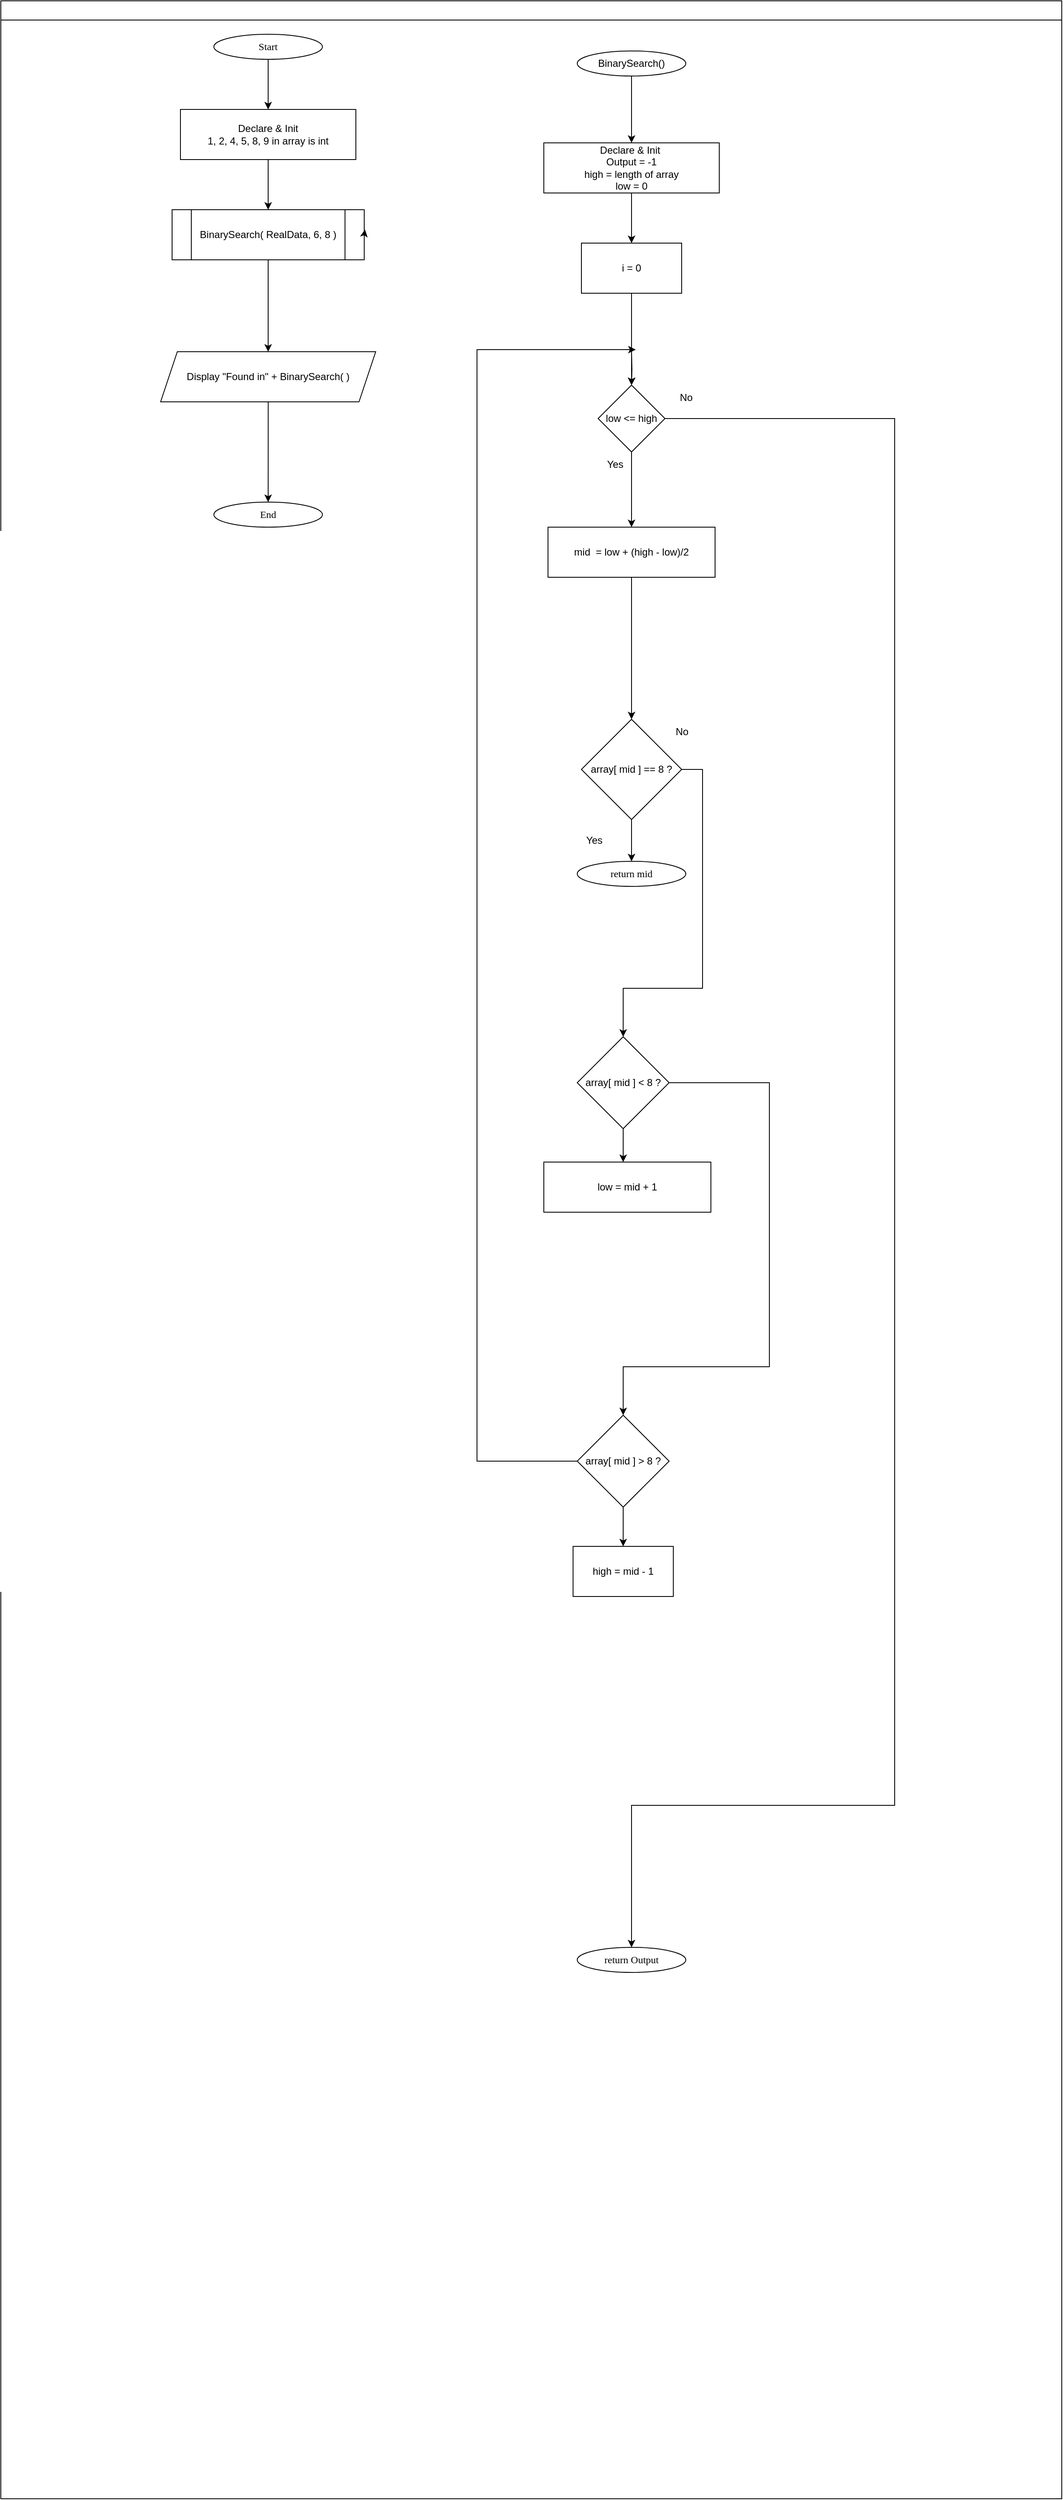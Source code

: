 <mxfile version="25.0.3">
  <diagram id="C5RBs43oDa-KdzZeNtuy" name="Page-1">
    <mxGraphModel dx="1917" dy="596" grid="1" gridSize="10" guides="1" tooltips="1" connect="1" arrows="1" fold="1" page="1" pageScale="1" pageWidth="827" pageHeight="1169" math="0" shadow="0">
      <root>
        <mxCell id="WIyWlLk6GJQsqaUBKTNV-0" />
        <mxCell id="WIyWlLk6GJQsqaUBKTNV-1" parent="WIyWlLk6GJQsqaUBKTNV-0" />
        <mxCell id="mvioNwK95yMqdUQ73LqQ-36" value="" style="swimlane;fontFamily=Sarabun;fontSource=https%3A%2F%2Ffonts.googleapis.com%2Fcss%3Ffamily%3DSarabun;" parent="WIyWlLk6GJQsqaUBKTNV-1" vertex="1">
          <mxGeometry x="-740" y="60" width="1270" height="2990" as="geometry" />
        </mxCell>
        <mxCell id="pXdczCPLqUhGzNIIeVMN-3" style="edgeStyle=orthogonalEdgeStyle;rounded=0;orthogonalLoop=1;jettySize=auto;html=1;" parent="mvioNwK95yMqdUQ73LqQ-36" source="mvioNwK95yMqdUQ73LqQ-35" edge="1">
          <mxGeometry relative="1" as="geometry">
            <mxPoint x="320" y="130" as="targetPoint" />
          </mxGeometry>
        </mxCell>
        <mxCell id="mvioNwK95yMqdUQ73LqQ-35" value="&lt;font data-font-src=&quot;https://fonts.googleapis.com/css?family=Sarabun&quot; face=&quot;Sarabun&quot;&gt;Start&lt;/font&gt;" style="ellipse;whiteSpace=wrap;html=1;" parent="mvioNwK95yMqdUQ73LqQ-36" vertex="1">
          <mxGeometry x="255" y="40" width="130" height="30" as="geometry" />
        </mxCell>
        <mxCell id="LV1sZ-8iKnYQwLrWcCL2-1" style="edgeStyle=orthogonalEdgeStyle;rounded=0;orthogonalLoop=1;jettySize=auto;html=1;" parent="mvioNwK95yMqdUQ73LqQ-36" source="LV1sZ-8iKnYQwLrWcCL2-0" edge="1">
          <mxGeometry relative="1" as="geometry">
            <mxPoint x="320" y="250" as="targetPoint" />
          </mxGeometry>
        </mxCell>
        <mxCell id="LV1sZ-8iKnYQwLrWcCL2-0" value="Declare &amp;amp; Init&lt;div&gt;1, 2, 4, 5, 8, 9 in array is int&lt;/div&gt;" style="rounded=0;whiteSpace=wrap;html=1;" parent="mvioNwK95yMqdUQ73LqQ-36" vertex="1">
          <mxGeometry x="215" y="130" width="210" height="60" as="geometry" />
        </mxCell>
        <mxCell id="LV1sZ-8iKnYQwLrWcCL2-3" style="edgeStyle=orthogonalEdgeStyle;rounded=0;orthogonalLoop=1;jettySize=auto;html=1;" parent="mvioNwK95yMqdUQ73LqQ-36" source="LV1sZ-8iKnYQwLrWcCL2-2" edge="1">
          <mxGeometry relative="1" as="geometry">
            <mxPoint x="320" y="420" as="targetPoint" />
          </mxGeometry>
        </mxCell>
        <mxCell id="LV1sZ-8iKnYQwLrWcCL2-2" value="BinarySearch( RealData, 6, 8 )" style="shape=process;whiteSpace=wrap;html=1;backgroundOutline=1;" parent="mvioNwK95yMqdUQ73LqQ-36" vertex="1">
          <mxGeometry x="205" y="250" width="230" height="60" as="geometry" />
        </mxCell>
        <mxCell id="LV1sZ-8iKnYQwLrWcCL2-50" style="edgeStyle=orthogonalEdgeStyle;rounded=0;orthogonalLoop=1;jettySize=auto;html=1;" parent="mvioNwK95yMqdUQ73LqQ-36" source="LV1sZ-8iKnYQwLrWcCL2-4" edge="1">
          <mxGeometry relative="1" as="geometry">
            <mxPoint x="320" y="600" as="targetPoint" />
          </mxGeometry>
        </mxCell>
        <mxCell id="LV1sZ-8iKnYQwLrWcCL2-4" value="Display &quot;Found in&quot; + BinarySearch( )" style="shape=parallelogram;perimeter=parallelogramPerimeter;whiteSpace=wrap;html=1;fixedSize=1;" parent="mvioNwK95yMqdUQ73LqQ-36" vertex="1">
          <mxGeometry x="191.25" y="420" width="257.5" height="60" as="geometry" />
        </mxCell>
        <mxCell id="LV1sZ-8iKnYQwLrWcCL2-7" style="edgeStyle=orthogonalEdgeStyle;rounded=0;orthogonalLoop=1;jettySize=auto;html=1;" parent="mvioNwK95yMqdUQ73LqQ-36" source="LV1sZ-8iKnYQwLrWcCL2-5" edge="1">
          <mxGeometry relative="1" as="geometry">
            <mxPoint x="755" y="170" as="targetPoint" />
          </mxGeometry>
        </mxCell>
        <mxCell id="LV1sZ-8iKnYQwLrWcCL2-5" value="BinarySearch()" style="ellipse;whiteSpace=wrap;html=1;" parent="mvioNwK95yMqdUQ73LqQ-36" vertex="1">
          <mxGeometry x="690" y="60" width="130" height="30" as="geometry" />
        </mxCell>
        <mxCell id="LV1sZ-8iKnYQwLrWcCL2-8" style="edgeStyle=orthogonalEdgeStyle;rounded=0;orthogonalLoop=1;jettySize=auto;html=1;" parent="mvioNwK95yMqdUQ73LqQ-36" source="LV1sZ-8iKnYQwLrWcCL2-6" edge="1">
          <mxGeometry relative="1" as="geometry">
            <mxPoint x="755" y="290" as="targetPoint" />
          </mxGeometry>
        </mxCell>
        <mxCell id="LV1sZ-8iKnYQwLrWcCL2-6" value="Declare &amp;amp; Init&amp;nbsp;&lt;div&gt;Output = -1&lt;/div&gt;&lt;div&gt;high = length of array&lt;/div&gt;&lt;div&gt;low = 0&lt;/div&gt;" style="rounded=0;whiteSpace=wrap;html=1;" parent="mvioNwK95yMqdUQ73LqQ-36" vertex="1">
          <mxGeometry x="650" y="170" width="210" height="60" as="geometry" />
        </mxCell>
        <mxCell id="6QENshx7tFi7yLKN-1VB-13" style="edgeStyle=orthogonalEdgeStyle;rounded=0;orthogonalLoop=1;jettySize=auto;html=1;entryX=0.5;entryY=0;entryDx=0;entryDy=0;" edge="1" parent="mvioNwK95yMqdUQ73LqQ-36" source="LV1sZ-8iKnYQwLrWcCL2-9" target="LV1sZ-8iKnYQwLrWcCL2-11">
          <mxGeometry relative="1" as="geometry" />
        </mxCell>
        <mxCell id="LV1sZ-8iKnYQwLrWcCL2-9" value="i = 0" style="rounded=0;whiteSpace=wrap;html=1;" parent="mvioNwK95yMqdUQ73LqQ-36" vertex="1">
          <mxGeometry x="695" y="290" width="120" height="60" as="geometry" />
        </mxCell>
        <mxCell id="LV1sZ-8iKnYQwLrWcCL2-46" style="edgeStyle=orthogonalEdgeStyle;rounded=0;orthogonalLoop=1;jettySize=auto;html=1;entryX=0.5;entryY=0;entryDx=0;entryDy=0;" parent="mvioNwK95yMqdUQ73LqQ-36" source="LV1sZ-8iKnYQwLrWcCL2-11" target="LV1sZ-8iKnYQwLrWcCL2-45" edge="1">
          <mxGeometry relative="1" as="geometry">
            <Array as="points">
              <mxPoint x="1070" y="500" />
              <mxPoint x="1070" y="2160" />
              <mxPoint x="755" y="2160" />
            </Array>
          </mxGeometry>
        </mxCell>
        <mxCell id="6QENshx7tFi7yLKN-1VB-1" style="edgeStyle=orthogonalEdgeStyle;rounded=0;orthogonalLoop=1;jettySize=auto;html=1;" edge="1" parent="mvioNwK95yMqdUQ73LqQ-36" source="LV1sZ-8iKnYQwLrWcCL2-11">
          <mxGeometry relative="1" as="geometry">
            <mxPoint x="755" y="630" as="targetPoint" />
          </mxGeometry>
        </mxCell>
        <mxCell id="LV1sZ-8iKnYQwLrWcCL2-11" value="low &amp;lt;= high" style="rhombus;whiteSpace=wrap;html=1;" parent="mvioNwK95yMqdUQ73LqQ-36" vertex="1">
          <mxGeometry x="715" y="460" width="80" height="80" as="geometry" />
        </mxCell>
        <mxCell id="LV1sZ-8iKnYQwLrWcCL2-13" value="&lt;font data-font-src=&quot;https://fonts.googleapis.com/css?family=Sarabun&quot; face=&quot;Sarabun&quot;&gt;return mid&lt;/font&gt;" style="ellipse;whiteSpace=wrap;html=1;" parent="mvioNwK95yMqdUQ73LqQ-36" vertex="1">
          <mxGeometry x="690" y="1030" width="130" height="30" as="geometry" />
        </mxCell>
        <mxCell id="LV1sZ-8iKnYQwLrWcCL2-17" style="edgeStyle=orthogonalEdgeStyle;rounded=0;orthogonalLoop=1;jettySize=auto;html=1;" parent="mvioNwK95yMqdUQ73LqQ-36" source="LV1sZ-8iKnYQwLrWcCL2-16" edge="1">
          <mxGeometry relative="1" as="geometry">
            <mxPoint x="755" y="1030" as="targetPoint" />
          </mxGeometry>
        </mxCell>
        <mxCell id="LV1sZ-8iKnYQwLrWcCL2-16" value="array[ mid ] == 8 ?" style="rhombus;whiteSpace=wrap;html=1;" parent="mvioNwK95yMqdUQ73LqQ-36" vertex="1">
          <mxGeometry x="695" y="860" width="120" height="120" as="geometry" />
        </mxCell>
        <mxCell id="LV1sZ-8iKnYQwLrWcCL2-18" value="Yes" style="text;html=1;align=center;verticalAlign=middle;resizable=0;points=[];autosize=1;strokeColor=none;fillColor=none;" parent="mvioNwK95yMqdUQ73LqQ-36" vertex="1">
          <mxGeometry x="690" y="990" width="40" height="30" as="geometry" />
        </mxCell>
        <mxCell id="LV1sZ-8iKnYQwLrWcCL2-39" value="Yes" style="text;html=1;align=center;verticalAlign=middle;resizable=0;points=[];autosize=1;strokeColor=none;fillColor=none;" parent="mvioNwK95yMqdUQ73LqQ-36" vertex="1">
          <mxGeometry x="715" y="540" width="40" height="30" as="geometry" />
        </mxCell>
        <mxCell id="LV1sZ-8iKnYQwLrWcCL2-43" style="edgeStyle=orthogonalEdgeStyle;rounded=0;orthogonalLoop=1;jettySize=auto;html=1;entryX=0.5;entryY=0;entryDx=0;entryDy=0;" parent="mvioNwK95yMqdUQ73LqQ-36" target="LV1sZ-8iKnYQwLrWcCL2-11" edge="1">
          <mxGeometry relative="1" as="geometry">
            <mxPoint x="755" y="420" as="sourcePoint" />
          </mxGeometry>
        </mxCell>
        <mxCell id="LV1sZ-8iKnYQwLrWcCL2-45" value="&lt;font data-font-src=&quot;https://fonts.googleapis.com/css?family=Sarabun&quot; face=&quot;Sarabun&quot;&gt;return Output&lt;/font&gt;" style="ellipse;whiteSpace=wrap;html=1;" parent="mvioNwK95yMqdUQ73LqQ-36" vertex="1">
          <mxGeometry x="690" y="2330" width="130" height="30" as="geometry" />
        </mxCell>
        <mxCell id="LV1sZ-8iKnYQwLrWcCL2-47" value="No" style="text;html=1;align=center;verticalAlign=middle;resizable=0;points=[];autosize=1;strokeColor=none;fillColor=none;" parent="mvioNwK95yMqdUQ73LqQ-36" vertex="1">
          <mxGeometry x="800" y="460" width="40" height="30" as="geometry" />
        </mxCell>
        <mxCell id="LV1sZ-8iKnYQwLrWcCL2-48" value="No" style="text;html=1;align=center;verticalAlign=middle;resizable=0;points=[];autosize=1;strokeColor=none;fillColor=none;" parent="mvioNwK95yMqdUQ73LqQ-36" vertex="1">
          <mxGeometry x="795" y="860" width="40" height="30" as="geometry" />
        </mxCell>
        <mxCell id="LV1sZ-8iKnYQwLrWcCL2-51" value="&lt;font data-font-src=&quot;https://fonts.googleapis.com/css?family=Sarabun&quot; face=&quot;Sarabun&quot;&gt;End&lt;/font&gt;" style="ellipse;whiteSpace=wrap;html=1;" parent="mvioNwK95yMqdUQ73LqQ-36" vertex="1">
          <mxGeometry x="255" y="600" width="130" height="30" as="geometry" />
        </mxCell>
        <mxCell id="6QENshx7tFi7yLKN-1VB-0" style="edgeStyle=orthogonalEdgeStyle;rounded=0;orthogonalLoop=1;jettySize=auto;html=1;exitX=1;exitY=0.5;exitDx=0;exitDy=0;entryX=1.004;entryY=0.395;entryDx=0;entryDy=0;entryPerimeter=0;" edge="1" parent="mvioNwK95yMqdUQ73LqQ-36" source="LV1sZ-8iKnYQwLrWcCL2-2" target="LV1sZ-8iKnYQwLrWcCL2-2">
          <mxGeometry relative="1" as="geometry" />
        </mxCell>
        <mxCell id="6QENshx7tFi7yLKN-1VB-6" style="edgeStyle=orthogonalEdgeStyle;rounded=0;orthogonalLoop=1;jettySize=auto;html=1;" edge="1" parent="mvioNwK95yMqdUQ73LqQ-36" source="6QENshx7tFi7yLKN-1VB-2" target="LV1sZ-8iKnYQwLrWcCL2-16">
          <mxGeometry relative="1" as="geometry" />
        </mxCell>
        <mxCell id="6QENshx7tFi7yLKN-1VB-2" value="mid&amp;nbsp; = low + (high - low)/2" style="rounded=0;whiteSpace=wrap;html=1;" vertex="1" parent="mvioNwK95yMqdUQ73LqQ-36">
          <mxGeometry x="655" y="630" width="200" height="60" as="geometry" />
        </mxCell>
        <mxCell id="6QENshx7tFi7yLKN-1VB-9" style="edgeStyle=orthogonalEdgeStyle;rounded=0;orthogonalLoop=1;jettySize=auto;html=1;" edge="1" parent="mvioNwK95yMqdUQ73LqQ-36" source="6QENshx7tFi7yLKN-1VB-7">
          <mxGeometry relative="1" as="geometry">
            <mxPoint x="745" y="1390" as="targetPoint" />
          </mxGeometry>
        </mxCell>
        <mxCell id="6QENshx7tFi7yLKN-1VB-15" style="edgeStyle=orthogonalEdgeStyle;rounded=0;orthogonalLoop=1;jettySize=auto;html=1;" edge="1" parent="mvioNwK95yMqdUQ73LqQ-36" source="6QENshx7tFi7yLKN-1VB-7" target="6QENshx7tFi7yLKN-1VB-14">
          <mxGeometry relative="1" as="geometry">
            <Array as="points">
              <mxPoint x="920" y="1295" />
              <mxPoint x="920" y="1635" />
              <mxPoint x="745" y="1635" />
            </Array>
          </mxGeometry>
        </mxCell>
        <mxCell id="6QENshx7tFi7yLKN-1VB-7" value="array[ mid ] &amp;lt; 8 ?" style="rhombus;whiteSpace=wrap;html=1;" vertex="1" parent="mvioNwK95yMqdUQ73LqQ-36">
          <mxGeometry x="690" y="1240" width="110" height="110" as="geometry" />
        </mxCell>
        <mxCell id="6QENshx7tFi7yLKN-1VB-8" style="edgeStyle=orthogonalEdgeStyle;rounded=0;orthogonalLoop=1;jettySize=auto;html=1;entryX=0.5;entryY=0;entryDx=0;entryDy=0;" edge="1" parent="mvioNwK95yMqdUQ73LqQ-36" source="LV1sZ-8iKnYQwLrWcCL2-16" target="6QENshx7tFi7yLKN-1VB-7">
          <mxGeometry relative="1" as="geometry">
            <Array as="points">
              <mxPoint x="840" y="920" />
              <mxPoint x="840" y="1182" />
              <mxPoint x="745" y="1182" />
            </Array>
          </mxGeometry>
        </mxCell>
        <mxCell id="6QENshx7tFi7yLKN-1VB-10" value="low = mid + 1" style="rounded=0;whiteSpace=wrap;html=1;" vertex="1" parent="mvioNwK95yMqdUQ73LqQ-36">
          <mxGeometry x="650" y="1390" width="200" height="60" as="geometry" />
        </mxCell>
        <mxCell id="6QENshx7tFi7yLKN-1VB-11" value="high = mid - 1" style="rounded=0;whiteSpace=wrap;html=1;" vertex="1" parent="mvioNwK95yMqdUQ73LqQ-36">
          <mxGeometry x="685" y="1850" width="120" height="60" as="geometry" />
        </mxCell>
        <mxCell id="6QENshx7tFi7yLKN-1VB-16" style="edgeStyle=orthogonalEdgeStyle;rounded=0;orthogonalLoop=1;jettySize=auto;html=1;entryX=0.5;entryY=0;entryDx=0;entryDy=0;" edge="1" parent="mvioNwK95yMqdUQ73LqQ-36" source="6QENshx7tFi7yLKN-1VB-14" target="6QENshx7tFi7yLKN-1VB-11">
          <mxGeometry relative="1" as="geometry" />
        </mxCell>
        <mxCell id="6QENshx7tFi7yLKN-1VB-17" style="edgeStyle=orthogonalEdgeStyle;rounded=0;orthogonalLoop=1;jettySize=auto;html=1;" edge="1" parent="mvioNwK95yMqdUQ73LqQ-36" source="6QENshx7tFi7yLKN-1VB-14">
          <mxGeometry relative="1" as="geometry">
            <mxPoint x="760" y="417.5" as="targetPoint" />
            <Array as="points">
              <mxPoint x="570" y="1748" />
              <mxPoint x="570" y="417" />
            </Array>
          </mxGeometry>
        </mxCell>
        <mxCell id="6QENshx7tFi7yLKN-1VB-14" value="array[ mid ] &amp;gt; 8 ?" style="rhombus;whiteSpace=wrap;html=1;" vertex="1" parent="mvioNwK95yMqdUQ73LqQ-36">
          <mxGeometry x="690" y="1693" width="110" height="110" as="geometry" />
        </mxCell>
      </root>
    </mxGraphModel>
  </diagram>
</mxfile>
